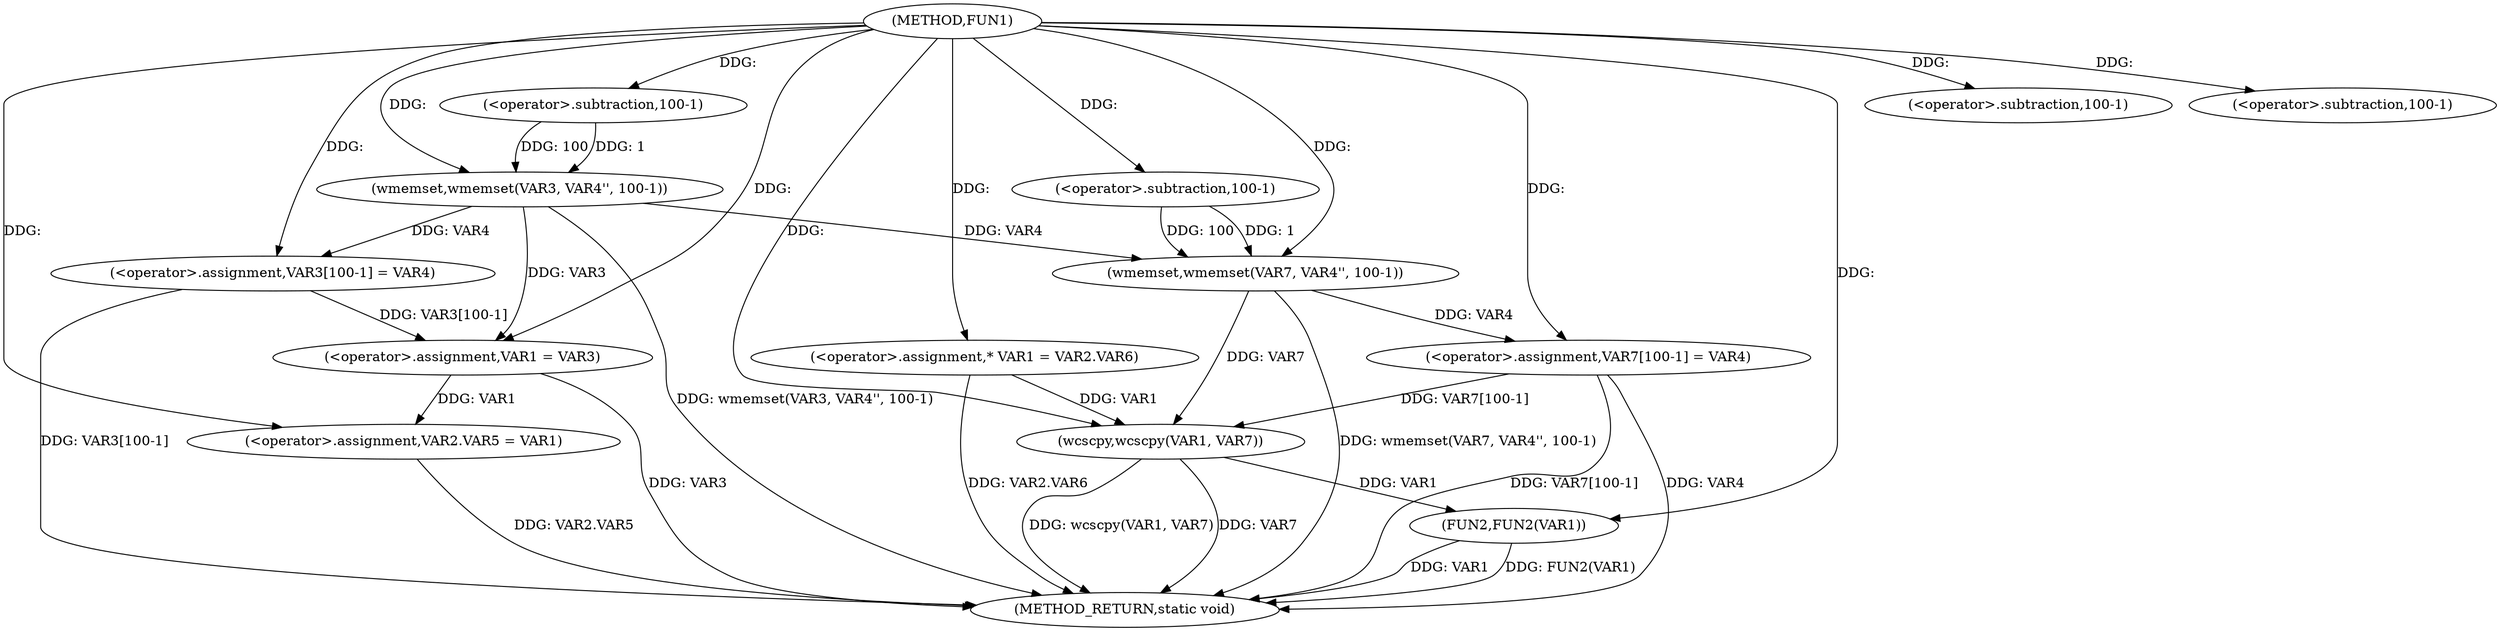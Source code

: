 digraph FUN1 {  
"1000100" [label = "(METHOD,FUN1)" ]
"1000153" [label = "(METHOD_RETURN,static void)" ]
"1000105" [label = "(wmemset,wmemset(VAR3, VAR4'', 100-1))" ]
"1000108" [label = "(<operator>.subtraction,100-1)" ]
"1000111" [label = "(<operator>.assignment,VAR3[100-1] = VAR4)" ]
"1000114" [label = "(<operator>.subtraction,100-1)" ]
"1000118" [label = "(<operator>.assignment,VAR1 = VAR3)" ]
"1000121" [label = "(<operator>.assignment,VAR2.VAR5 = VAR1)" ]
"1000128" [label = "(<operator>.assignment,* VAR1 = VAR2.VAR6)" ]
"1000135" [label = "(wmemset,wmemset(VAR7, VAR4'', 100-1))" ]
"1000138" [label = "(<operator>.subtraction,100-1)" ]
"1000141" [label = "(<operator>.assignment,VAR7[100-1] = VAR4)" ]
"1000144" [label = "(<operator>.subtraction,100-1)" ]
"1000148" [label = "(wcscpy,wcscpy(VAR1, VAR7))" ]
"1000151" [label = "(FUN2,FUN2(VAR1))" ]
  "1000128" -> "1000153"  [ label = "DDG: VAR2.VAR6"] 
  "1000141" -> "1000153"  [ label = "DDG: VAR7[100-1]"] 
  "1000151" -> "1000153"  [ label = "DDG: FUN2(VAR1)"] 
  "1000105" -> "1000153"  [ label = "DDG: wmemset(VAR3, VAR4'', 100-1)"] 
  "1000151" -> "1000153"  [ label = "DDG: VAR1"] 
  "1000148" -> "1000153"  [ label = "DDG: wcscpy(VAR1, VAR7)"] 
  "1000111" -> "1000153"  [ label = "DDG: VAR3[100-1]"] 
  "1000121" -> "1000153"  [ label = "DDG: VAR2.VAR5"] 
  "1000148" -> "1000153"  [ label = "DDG: VAR7"] 
  "1000135" -> "1000153"  [ label = "DDG: wmemset(VAR7, VAR4'', 100-1)"] 
  "1000118" -> "1000153"  [ label = "DDG: VAR3"] 
  "1000141" -> "1000153"  [ label = "DDG: VAR4"] 
  "1000100" -> "1000105"  [ label = "DDG: "] 
  "1000108" -> "1000105"  [ label = "DDG: 100"] 
  "1000108" -> "1000105"  [ label = "DDG: 1"] 
  "1000100" -> "1000108"  [ label = "DDG: "] 
  "1000105" -> "1000111"  [ label = "DDG: VAR4"] 
  "1000100" -> "1000111"  [ label = "DDG: "] 
  "1000100" -> "1000114"  [ label = "DDG: "] 
  "1000111" -> "1000118"  [ label = "DDG: VAR3[100-1]"] 
  "1000105" -> "1000118"  [ label = "DDG: VAR3"] 
  "1000100" -> "1000118"  [ label = "DDG: "] 
  "1000118" -> "1000121"  [ label = "DDG: VAR1"] 
  "1000100" -> "1000121"  [ label = "DDG: "] 
  "1000100" -> "1000128"  [ label = "DDG: "] 
  "1000100" -> "1000135"  [ label = "DDG: "] 
  "1000105" -> "1000135"  [ label = "DDG: VAR4"] 
  "1000138" -> "1000135"  [ label = "DDG: 100"] 
  "1000138" -> "1000135"  [ label = "DDG: 1"] 
  "1000100" -> "1000138"  [ label = "DDG: "] 
  "1000135" -> "1000141"  [ label = "DDG: VAR4"] 
  "1000100" -> "1000141"  [ label = "DDG: "] 
  "1000100" -> "1000144"  [ label = "DDG: "] 
  "1000128" -> "1000148"  [ label = "DDG: VAR1"] 
  "1000100" -> "1000148"  [ label = "DDG: "] 
  "1000141" -> "1000148"  [ label = "DDG: VAR7[100-1]"] 
  "1000135" -> "1000148"  [ label = "DDG: VAR7"] 
  "1000148" -> "1000151"  [ label = "DDG: VAR1"] 
  "1000100" -> "1000151"  [ label = "DDG: "] 
}
